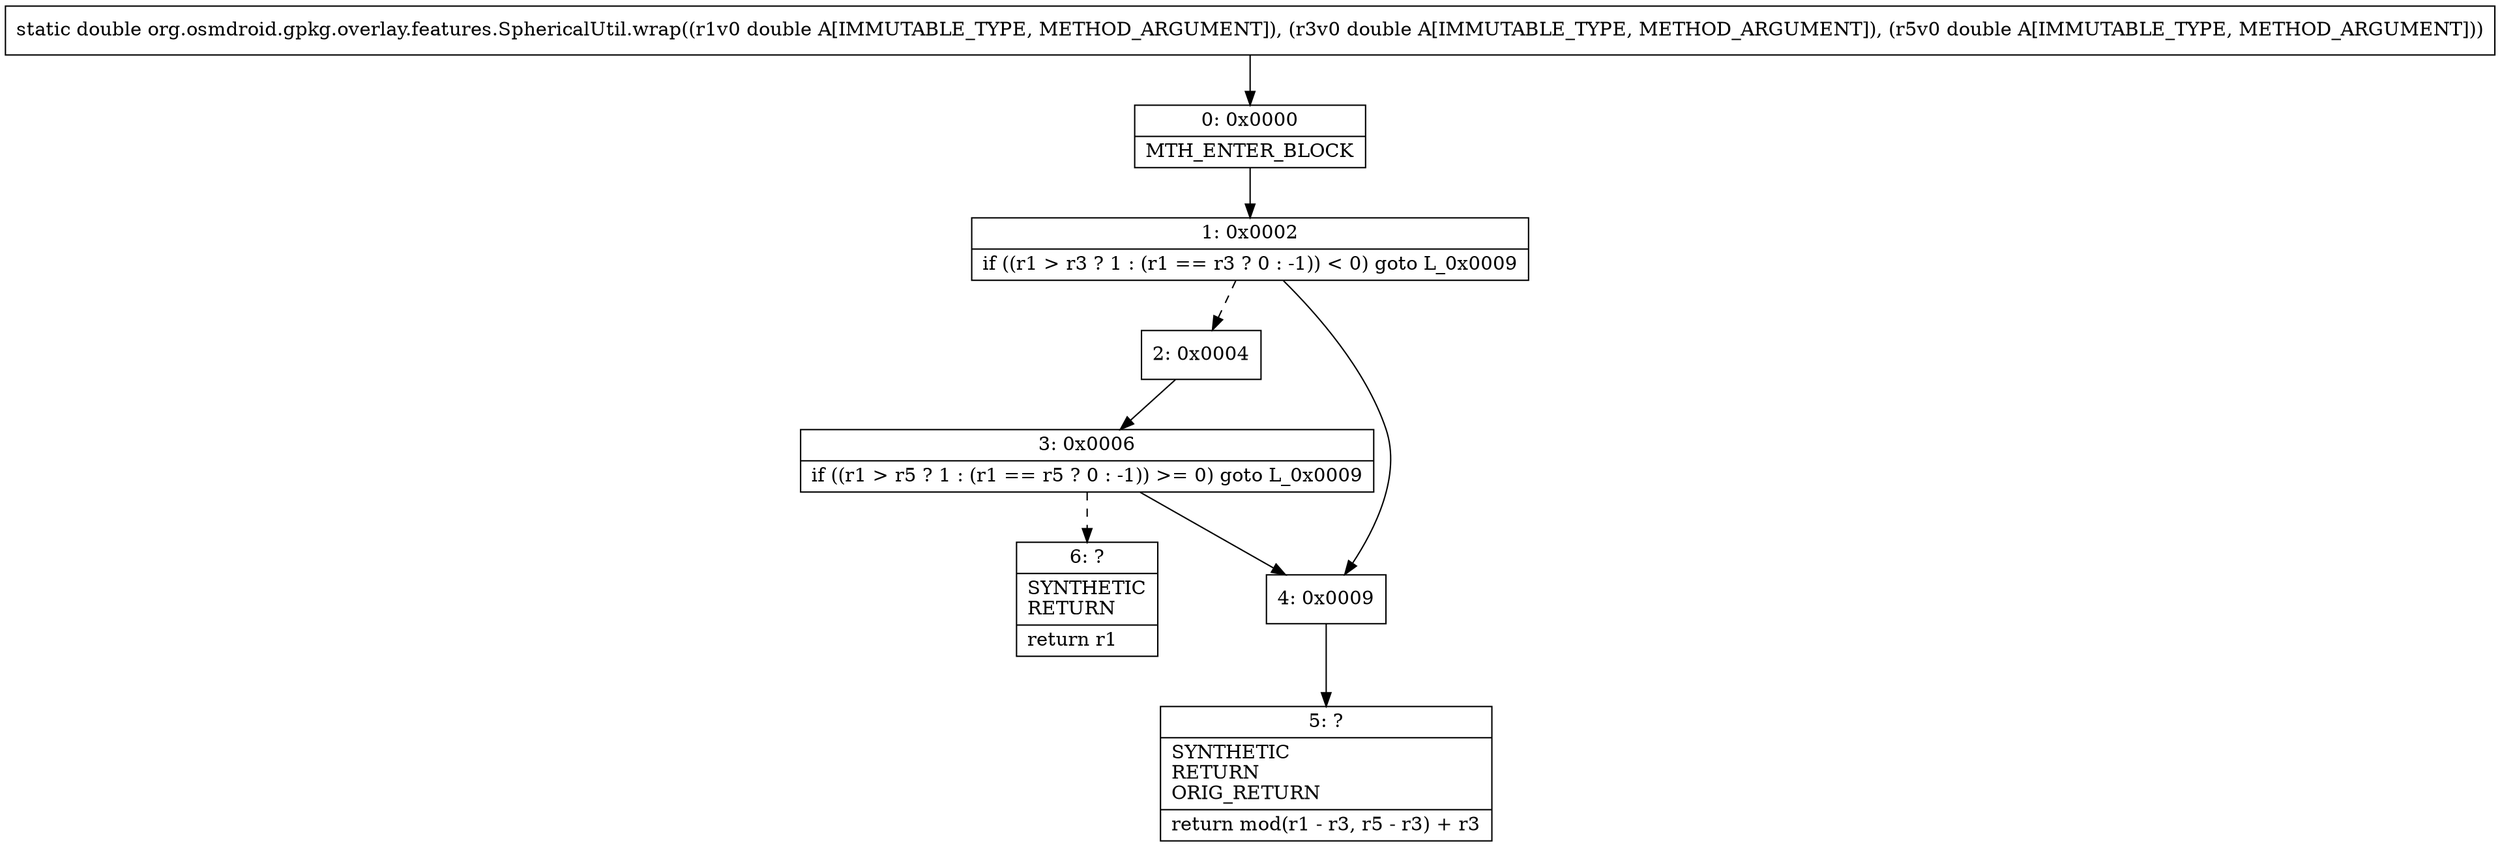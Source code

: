 digraph "CFG fororg.osmdroid.gpkg.overlay.features.SphericalUtil.wrap(DDD)D" {
Node_0 [shape=record,label="{0\:\ 0x0000|MTH_ENTER_BLOCK\l}"];
Node_1 [shape=record,label="{1\:\ 0x0002|if ((r1 \> r3 ? 1 : (r1 == r3 ? 0 : \-1)) \< 0) goto L_0x0009\l}"];
Node_2 [shape=record,label="{2\:\ 0x0004}"];
Node_3 [shape=record,label="{3\:\ 0x0006|if ((r1 \> r5 ? 1 : (r1 == r5 ? 0 : \-1)) \>= 0) goto L_0x0009\l}"];
Node_4 [shape=record,label="{4\:\ 0x0009}"];
Node_5 [shape=record,label="{5\:\ ?|SYNTHETIC\lRETURN\lORIG_RETURN\l|return mod(r1 \- r3, r5 \- r3) + r3\l}"];
Node_6 [shape=record,label="{6\:\ ?|SYNTHETIC\lRETURN\l|return r1\l}"];
MethodNode[shape=record,label="{static double org.osmdroid.gpkg.overlay.features.SphericalUtil.wrap((r1v0 double A[IMMUTABLE_TYPE, METHOD_ARGUMENT]), (r3v0 double A[IMMUTABLE_TYPE, METHOD_ARGUMENT]), (r5v0 double A[IMMUTABLE_TYPE, METHOD_ARGUMENT])) }"];
MethodNode -> Node_0;
Node_0 -> Node_1;
Node_1 -> Node_2[style=dashed];
Node_1 -> Node_4;
Node_2 -> Node_3;
Node_3 -> Node_4;
Node_3 -> Node_6[style=dashed];
Node_4 -> Node_5;
}

